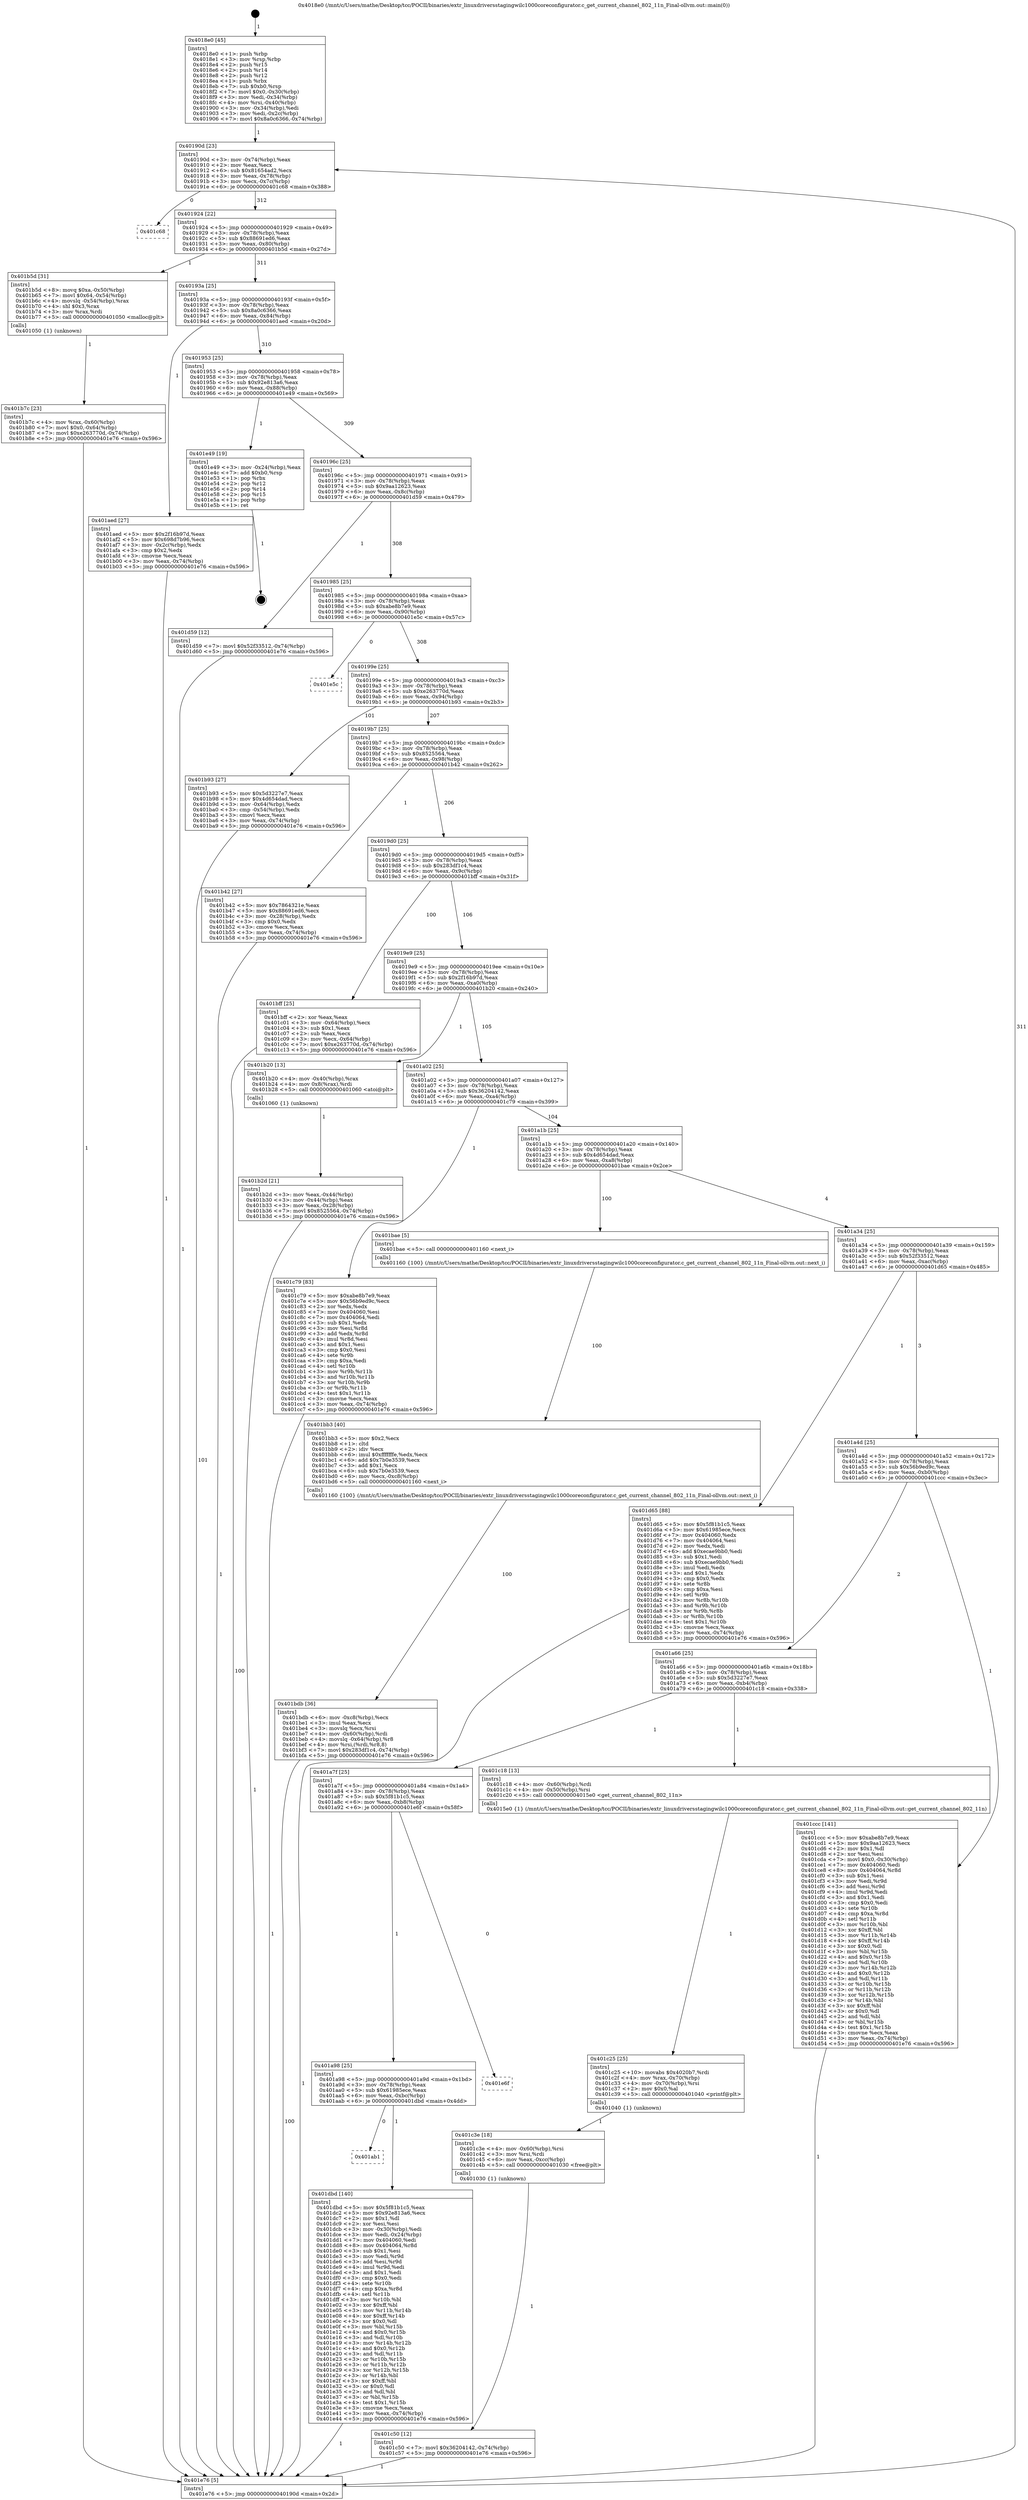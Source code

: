digraph "0x4018e0" {
  label = "0x4018e0 (/mnt/c/Users/mathe/Desktop/tcc/POCII/binaries/extr_linuxdriversstagingwilc1000coreconfigurator.c_get_current_channel_802_11n_Final-ollvm.out::main(0))"
  labelloc = "t"
  node[shape=record]

  Entry [label="",width=0.3,height=0.3,shape=circle,fillcolor=black,style=filled]
  "0x40190d" [label="{
     0x40190d [23]\l
     | [instrs]\l
     &nbsp;&nbsp;0x40190d \<+3\>: mov -0x74(%rbp),%eax\l
     &nbsp;&nbsp;0x401910 \<+2\>: mov %eax,%ecx\l
     &nbsp;&nbsp;0x401912 \<+6\>: sub $0x81654ad2,%ecx\l
     &nbsp;&nbsp;0x401918 \<+3\>: mov %eax,-0x78(%rbp)\l
     &nbsp;&nbsp;0x40191b \<+3\>: mov %ecx,-0x7c(%rbp)\l
     &nbsp;&nbsp;0x40191e \<+6\>: je 0000000000401c68 \<main+0x388\>\l
  }"]
  "0x401c68" [label="{
     0x401c68\l
  }", style=dashed]
  "0x401924" [label="{
     0x401924 [22]\l
     | [instrs]\l
     &nbsp;&nbsp;0x401924 \<+5\>: jmp 0000000000401929 \<main+0x49\>\l
     &nbsp;&nbsp;0x401929 \<+3\>: mov -0x78(%rbp),%eax\l
     &nbsp;&nbsp;0x40192c \<+5\>: sub $0x88691ed6,%eax\l
     &nbsp;&nbsp;0x401931 \<+3\>: mov %eax,-0x80(%rbp)\l
     &nbsp;&nbsp;0x401934 \<+6\>: je 0000000000401b5d \<main+0x27d\>\l
  }"]
  Exit [label="",width=0.3,height=0.3,shape=circle,fillcolor=black,style=filled,peripheries=2]
  "0x401b5d" [label="{
     0x401b5d [31]\l
     | [instrs]\l
     &nbsp;&nbsp;0x401b5d \<+8\>: movq $0xa,-0x50(%rbp)\l
     &nbsp;&nbsp;0x401b65 \<+7\>: movl $0x64,-0x54(%rbp)\l
     &nbsp;&nbsp;0x401b6c \<+4\>: movslq -0x54(%rbp),%rax\l
     &nbsp;&nbsp;0x401b70 \<+4\>: shl $0x3,%rax\l
     &nbsp;&nbsp;0x401b74 \<+3\>: mov %rax,%rdi\l
     &nbsp;&nbsp;0x401b77 \<+5\>: call 0000000000401050 \<malloc@plt\>\l
     | [calls]\l
     &nbsp;&nbsp;0x401050 \{1\} (unknown)\l
  }"]
  "0x40193a" [label="{
     0x40193a [25]\l
     | [instrs]\l
     &nbsp;&nbsp;0x40193a \<+5\>: jmp 000000000040193f \<main+0x5f\>\l
     &nbsp;&nbsp;0x40193f \<+3\>: mov -0x78(%rbp),%eax\l
     &nbsp;&nbsp;0x401942 \<+5\>: sub $0x8a0c6366,%eax\l
     &nbsp;&nbsp;0x401947 \<+6\>: mov %eax,-0x84(%rbp)\l
     &nbsp;&nbsp;0x40194d \<+6\>: je 0000000000401aed \<main+0x20d\>\l
  }"]
  "0x401ab1" [label="{
     0x401ab1\l
  }", style=dashed]
  "0x401aed" [label="{
     0x401aed [27]\l
     | [instrs]\l
     &nbsp;&nbsp;0x401aed \<+5\>: mov $0x2f16b97d,%eax\l
     &nbsp;&nbsp;0x401af2 \<+5\>: mov $0x698d7b96,%ecx\l
     &nbsp;&nbsp;0x401af7 \<+3\>: mov -0x2c(%rbp),%edx\l
     &nbsp;&nbsp;0x401afa \<+3\>: cmp $0x2,%edx\l
     &nbsp;&nbsp;0x401afd \<+3\>: cmovne %ecx,%eax\l
     &nbsp;&nbsp;0x401b00 \<+3\>: mov %eax,-0x74(%rbp)\l
     &nbsp;&nbsp;0x401b03 \<+5\>: jmp 0000000000401e76 \<main+0x596\>\l
  }"]
  "0x401953" [label="{
     0x401953 [25]\l
     | [instrs]\l
     &nbsp;&nbsp;0x401953 \<+5\>: jmp 0000000000401958 \<main+0x78\>\l
     &nbsp;&nbsp;0x401958 \<+3\>: mov -0x78(%rbp),%eax\l
     &nbsp;&nbsp;0x40195b \<+5\>: sub $0x92e813a6,%eax\l
     &nbsp;&nbsp;0x401960 \<+6\>: mov %eax,-0x88(%rbp)\l
     &nbsp;&nbsp;0x401966 \<+6\>: je 0000000000401e49 \<main+0x569\>\l
  }"]
  "0x401e76" [label="{
     0x401e76 [5]\l
     | [instrs]\l
     &nbsp;&nbsp;0x401e76 \<+5\>: jmp 000000000040190d \<main+0x2d\>\l
  }"]
  "0x4018e0" [label="{
     0x4018e0 [45]\l
     | [instrs]\l
     &nbsp;&nbsp;0x4018e0 \<+1\>: push %rbp\l
     &nbsp;&nbsp;0x4018e1 \<+3\>: mov %rsp,%rbp\l
     &nbsp;&nbsp;0x4018e4 \<+2\>: push %r15\l
     &nbsp;&nbsp;0x4018e6 \<+2\>: push %r14\l
     &nbsp;&nbsp;0x4018e8 \<+2\>: push %r12\l
     &nbsp;&nbsp;0x4018ea \<+1\>: push %rbx\l
     &nbsp;&nbsp;0x4018eb \<+7\>: sub $0xb0,%rsp\l
     &nbsp;&nbsp;0x4018f2 \<+7\>: movl $0x0,-0x30(%rbp)\l
     &nbsp;&nbsp;0x4018f9 \<+3\>: mov %edi,-0x34(%rbp)\l
     &nbsp;&nbsp;0x4018fc \<+4\>: mov %rsi,-0x40(%rbp)\l
     &nbsp;&nbsp;0x401900 \<+3\>: mov -0x34(%rbp),%edi\l
     &nbsp;&nbsp;0x401903 \<+3\>: mov %edi,-0x2c(%rbp)\l
     &nbsp;&nbsp;0x401906 \<+7\>: movl $0x8a0c6366,-0x74(%rbp)\l
  }"]
  "0x401dbd" [label="{
     0x401dbd [140]\l
     | [instrs]\l
     &nbsp;&nbsp;0x401dbd \<+5\>: mov $0x5f81b1c5,%eax\l
     &nbsp;&nbsp;0x401dc2 \<+5\>: mov $0x92e813a6,%ecx\l
     &nbsp;&nbsp;0x401dc7 \<+2\>: mov $0x1,%dl\l
     &nbsp;&nbsp;0x401dc9 \<+2\>: xor %esi,%esi\l
     &nbsp;&nbsp;0x401dcb \<+3\>: mov -0x30(%rbp),%edi\l
     &nbsp;&nbsp;0x401dce \<+3\>: mov %edi,-0x24(%rbp)\l
     &nbsp;&nbsp;0x401dd1 \<+7\>: mov 0x404060,%edi\l
     &nbsp;&nbsp;0x401dd8 \<+8\>: mov 0x404064,%r8d\l
     &nbsp;&nbsp;0x401de0 \<+3\>: sub $0x1,%esi\l
     &nbsp;&nbsp;0x401de3 \<+3\>: mov %edi,%r9d\l
     &nbsp;&nbsp;0x401de6 \<+3\>: add %esi,%r9d\l
     &nbsp;&nbsp;0x401de9 \<+4\>: imul %r9d,%edi\l
     &nbsp;&nbsp;0x401ded \<+3\>: and $0x1,%edi\l
     &nbsp;&nbsp;0x401df0 \<+3\>: cmp $0x0,%edi\l
     &nbsp;&nbsp;0x401df3 \<+4\>: sete %r10b\l
     &nbsp;&nbsp;0x401df7 \<+4\>: cmp $0xa,%r8d\l
     &nbsp;&nbsp;0x401dfb \<+4\>: setl %r11b\l
     &nbsp;&nbsp;0x401dff \<+3\>: mov %r10b,%bl\l
     &nbsp;&nbsp;0x401e02 \<+3\>: xor $0xff,%bl\l
     &nbsp;&nbsp;0x401e05 \<+3\>: mov %r11b,%r14b\l
     &nbsp;&nbsp;0x401e08 \<+4\>: xor $0xff,%r14b\l
     &nbsp;&nbsp;0x401e0c \<+3\>: xor $0x0,%dl\l
     &nbsp;&nbsp;0x401e0f \<+3\>: mov %bl,%r15b\l
     &nbsp;&nbsp;0x401e12 \<+4\>: and $0x0,%r15b\l
     &nbsp;&nbsp;0x401e16 \<+3\>: and %dl,%r10b\l
     &nbsp;&nbsp;0x401e19 \<+3\>: mov %r14b,%r12b\l
     &nbsp;&nbsp;0x401e1c \<+4\>: and $0x0,%r12b\l
     &nbsp;&nbsp;0x401e20 \<+3\>: and %dl,%r11b\l
     &nbsp;&nbsp;0x401e23 \<+3\>: or %r10b,%r15b\l
     &nbsp;&nbsp;0x401e26 \<+3\>: or %r11b,%r12b\l
     &nbsp;&nbsp;0x401e29 \<+3\>: xor %r12b,%r15b\l
     &nbsp;&nbsp;0x401e2c \<+3\>: or %r14b,%bl\l
     &nbsp;&nbsp;0x401e2f \<+3\>: xor $0xff,%bl\l
     &nbsp;&nbsp;0x401e32 \<+3\>: or $0x0,%dl\l
     &nbsp;&nbsp;0x401e35 \<+2\>: and %dl,%bl\l
     &nbsp;&nbsp;0x401e37 \<+3\>: or %bl,%r15b\l
     &nbsp;&nbsp;0x401e3a \<+4\>: test $0x1,%r15b\l
     &nbsp;&nbsp;0x401e3e \<+3\>: cmovne %ecx,%eax\l
     &nbsp;&nbsp;0x401e41 \<+3\>: mov %eax,-0x74(%rbp)\l
     &nbsp;&nbsp;0x401e44 \<+5\>: jmp 0000000000401e76 \<main+0x596\>\l
  }"]
  "0x401e49" [label="{
     0x401e49 [19]\l
     | [instrs]\l
     &nbsp;&nbsp;0x401e49 \<+3\>: mov -0x24(%rbp),%eax\l
     &nbsp;&nbsp;0x401e4c \<+7\>: add $0xb0,%rsp\l
     &nbsp;&nbsp;0x401e53 \<+1\>: pop %rbx\l
     &nbsp;&nbsp;0x401e54 \<+2\>: pop %r12\l
     &nbsp;&nbsp;0x401e56 \<+2\>: pop %r14\l
     &nbsp;&nbsp;0x401e58 \<+2\>: pop %r15\l
     &nbsp;&nbsp;0x401e5a \<+1\>: pop %rbp\l
     &nbsp;&nbsp;0x401e5b \<+1\>: ret\l
  }"]
  "0x40196c" [label="{
     0x40196c [25]\l
     | [instrs]\l
     &nbsp;&nbsp;0x40196c \<+5\>: jmp 0000000000401971 \<main+0x91\>\l
     &nbsp;&nbsp;0x401971 \<+3\>: mov -0x78(%rbp),%eax\l
     &nbsp;&nbsp;0x401974 \<+5\>: sub $0x9aa12623,%eax\l
     &nbsp;&nbsp;0x401979 \<+6\>: mov %eax,-0x8c(%rbp)\l
     &nbsp;&nbsp;0x40197f \<+6\>: je 0000000000401d59 \<main+0x479\>\l
  }"]
  "0x401a98" [label="{
     0x401a98 [25]\l
     | [instrs]\l
     &nbsp;&nbsp;0x401a98 \<+5\>: jmp 0000000000401a9d \<main+0x1bd\>\l
     &nbsp;&nbsp;0x401a9d \<+3\>: mov -0x78(%rbp),%eax\l
     &nbsp;&nbsp;0x401aa0 \<+5\>: sub $0x61985ece,%eax\l
     &nbsp;&nbsp;0x401aa5 \<+6\>: mov %eax,-0xbc(%rbp)\l
     &nbsp;&nbsp;0x401aab \<+6\>: je 0000000000401dbd \<main+0x4dd\>\l
  }"]
  "0x401d59" [label="{
     0x401d59 [12]\l
     | [instrs]\l
     &nbsp;&nbsp;0x401d59 \<+7\>: movl $0x52f33512,-0x74(%rbp)\l
     &nbsp;&nbsp;0x401d60 \<+5\>: jmp 0000000000401e76 \<main+0x596\>\l
  }"]
  "0x401985" [label="{
     0x401985 [25]\l
     | [instrs]\l
     &nbsp;&nbsp;0x401985 \<+5\>: jmp 000000000040198a \<main+0xaa\>\l
     &nbsp;&nbsp;0x40198a \<+3\>: mov -0x78(%rbp),%eax\l
     &nbsp;&nbsp;0x40198d \<+5\>: sub $0xabe8b7e9,%eax\l
     &nbsp;&nbsp;0x401992 \<+6\>: mov %eax,-0x90(%rbp)\l
     &nbsp;&nbsp;0x401998 \<+6\>: je 0000000000401e5c \<main+0x57c\>\l
  }"]
  "0x401e6f" [label="{
     0x401e6f\l
  }", style=dashed]
  "0x401e5c" [label="{
     0x401e5c\l
  }", style=dashed]
  "0x40199e" [label="{
     0x40199e [25]\l
     | [instrs]\l
     &nbsp;&nbsp;0x40199e \<+5\>: jmp 00000000004019a3 \<main+0xc3\>\l
     &nbsp;&nbsp;0x4019a3 \<+3\>: mov -0x78(%rbp),%eax\l
     &nbsp;&nbsp;0x4019a6 \<+5\>: sub $0xe263770d,%eax\l
     &nbsp;&nbsp;0x4019ab \<+6\>: mov %eax,-0x94(%rbp)\l
     &nbsp;&nbsp;0x4019b1 \<+6\>: je 0000000000401b93 \<main+0x2b3\>\l
  }"]
  "0x401c50" [label="{
     0x401c50 [12]\l
     | [instrs]\l
     &nbsp;&nbsp;0x401c50 \<+7\>: movl $0x36204142,-0x74(%rbp)\l
     &nbsp;&nbsp;0x401c57 \<+5\>: jmp 0000000000401e76 \<main+0x596\>\l
  }"]
  "0x401b93" [label="{
     0x401b93 [27]\l
     | [instrs]\l
     &nbsp;&nbsp;0x401b93 \<+5\>: mov $0x5d3227e7,%eax\l
     &nbsp;&nbsp;0x401b98 \<+5\>: mov $0x4d654dad,%ecx\l
     &nbsp;&nbsp;0x401b9d \<+3\>: mov -0x64(%rbp),%edx\l
     &nbsp;&nbsp;0x401ba0 \<+3\>: cmp -0x54(%rbp),%edx\l
     &nbsp;&nbsp;0x401ba3 \<+3\>: cmovl %ecx,%eax\l
     &nbsp;&nbsp;0x401ba6 \<+3\>: mov %eax,-0x74(%rbp)\l
     &nbsp;&nbsp;0x401ba9 \<+5\>: jmp 0000000000401e76 \<main+0x596\>\l
  }"]
  "0x4019b7" [label="{
     0x4019b7 [25]\l
     | [instrs]\l
     &nbsp;&nbsp;0x4019b7 \<+5\>: jmp 00000000004019bc \<main+0xdc\>\l
     &nbsp;&nbsp;0x4019bc \<+3\>: mov -0x78(%rbp),%eax\l
     &nbsp;&nbsp;0x4019bf \<+5\>: sub $0x8525564,%eax\l
     &nbsp;&nbsp;0x4019c4 \<+6\>: mov %eax,-0x98(%rbp)\l
     &nbsp;&nbsp;0x4019ca \<+6\>: je 0000000000401b42 \<main+0x262\>\l
  }"]
  "0x401c3e" [label="{
     0x401c3e [18]\l
     | [instrs]\l
     &nbsp;&nbsp;0x401c3e \<+4\>: mov -0x60(%rbp),%rsi\l
     &nbsp;&nbsp;0x401c42 \<+3\>: mov %rsi,%rdi\l
     &nbsp;&nbsp;0x401c45 \<+6\>: mov %eax,-0xcc(%rbp)\l
     &nbsp;&nbsp;0x401c4b \<+5\>: call 0000000000401030 \<free@plt\>\l
     | [calls]\l
     &nbsp;&nbsp;0x401030 \{1\} (unknown)\l
  }"]
  "0x401b42" [label="{
     0x401b42 [27]\l
     | [instrs]\l
     &nbsp;&nbsp;0x401b42 \<+5\>: mov $0x7864321e,%eax\l
     &nbsp;&nbsp;0x401b47 \<+5\>: mov $0x88691ed6,%ecx\l
     &nbsp;&nbsp;0x401b4c \<+3\>: mov -0x28(%rbp),%edx\l
     &nbsp;&nbsp;0x401b4f \<+3\>: cmp $0x0,%edx\l
     &nbsp;&nbsp;0x401b52 \<+3\>: cmove %ecx,%eax\l
     &nbsp;&nbsp;0x401b55 \<+3\>: mov %eax,-0x74(%rbp)\l
     &nbsp;&nbsp;0x401b58 \<+5\>: jmp 0000000000401e76 \<main+0x596\>\l
  }"]
  "0x4019d0" [label="{
     0x4019d0 [25]\l
     | [instrs]\l
     &nbsp;&nbsp;0x4019d0 \<+5\>: jmp 00000000004019d5 \<main+0xf5\>\l
     &nbsp;&nbsp;0x4019d5 \<+3\>: mov -0x78(%rbp),%eax\l
     &nbsp;&nbsp;0x4019d8 \<+5\>: sub $0x283df1c4,%eax\l
     &nbsp;&nbsp;0x4019dd \<+6\>: mov %eax,-0x9c(%rbp)\l
     &nbsp;&nbsp;0x4019e3 \<+6\>: je 0000000000401bff \<main+0x31f\>\l
  }"]
  "0x401c25" [label="{
     0x401c25 [25]\l
     | [instrs]\l
     &nbsp;&nbsp;0x401c25 \<+10\>: movabs $0x4020b7,%rdi\l
     &nbsp;&nbsp;0x401c2f \<+4\>: mov %rax,-0x70(%rbp)\l
     &nbsp;&nbsp;0x401c33 \<+4\>: mov -0x70(%rbp),%rsi\l
     &nbsp;&nbsp;0x401c37 \<+2\>: mov $0x0,%al\l
     &nbsp;&nbsp;0x401c39 \<+5\>: call 0000000000401040 \<printf@plt\>\l
     | [calls]\l
     &nbsp;&nbsp;0x401040 \{1\} (unknown)\l
  }"]
  "0x401bff" [label="{
     0x401bff [25]\l
     | [instrs]\l
     &nbsp;&nbsp;0x401bff \<+2\>: xor %eax,%eax\l
     &nbsp;&nbsp;0x401c01 \<+3\>: mov -0x64(%rbp),%ecx\l
     &nbsp;&nbsp;0x401c04 \<+3\>: sub $0x1,%eax\l
     &nbsp;&nbsp;0x401c07 \<+2\>: sub %eax,%ecx\l
     &nbsp;&nbsp;0x401c09 \<+3\>: mov %ecx,-0x64(%rbp)\l
     &nbsp;&nbsp;0x401c0c \<+7\>: movl $0xe263770d,-0x74(%rbp)\l
     &nbsp;&nbsp;0x401c13 \<+5\>: jmp 0000000000401e76 \<main+0x596\>\l
  }"]
  "0x4019e9" [label="{
     0x4019e9 [25]\l
     | [instrs]\l
     &nbsp;&nbsp;0x4019e9 \<+5\>: jmp 00000000004019ee \<main+0x10e\>\l
     &nbsp;&nbsp;0x4019ee \<+3\>: mov -0x78(%rbp),%eax\l
     &nbsp;&nbsp;0x4019f1 \<+5\>: sub $0x2f16b97d,%eax\l
     &nbsp;&nbsp;0x4019f6 \<+6\>: mov %eax,-0xa0(%rbp)\l
     &nbsp;&nbsp;0x4019fc \<+6\>: je 0000000000401b20 \<main+0x240\>\l
  }"]
  "0x401a7f" [label="{
     0x401a7f [25]\l
     | [instrs]\l
     &nbsp;&nbsp;0x401a7f \<+5\>: jmp 0000000000401a84 \<main+0x1a4\>\l
     &nbsp;&nbsp;0x401a84 \<+3\>: mov -0x78(%rbp),%eax\l
     &nbsp;&nbsp;0x401a87 \<+5\>: sub $0x5f81b1c5,%eax\l
     &nbsp;&nbsp;0x401a8c \<+6\>: mov %eax,-0xb8(%rbp)\l
     &nbsp;&nbsp;0x401a92 \<+6\>: je 0000000000401e6f \<main+0x58f\>\l
  }"]
  "0x401b20" [label="{
     0x401b20 [13]\l
     | [instrs]\l
     &nbsp;&nbsp;0x401b20 \<+4\>: mov -0x40(%rbp),%rax\l
     &nbsp;&nbsp;0x401b24 \<+4\>: mov 0x8(%rax),%rdi\l
     &nbsp;&nbsp;0x401b28 \<+5\>: call 0000000000401060 \<atoi@plt\>\l
     | [calls]\l
     &nbsp;&nbsp;0x401060 \{1\} (unknown)\l
  }"]
  "0x401a02" [label="{
     0x401a02 [25]\l
     | [instrs]\l
     &nbsp;&nbsp;0x401a02 \<+5\>: jmp 0000000000401a07 \<main+0x127\>\l
     &nbsp;&nbsp;0x401a07 \<+3\>: mov -0x78(%rbp),%eax\l
     &nbsp;&nbsp;0x401a0a \<+5\>: sub $0x36204142,%eax\l
     &nbsp;&nbsp;0x401a0f \<+6\>: mov %eax,-0xa4(%rbp)\l
     &nbsp;&nbsp;0x401a15 \<+6\>: je 0000000000401c79 \<main+0x399\>\l
  }"]
  "0x401b2d" [label="{
     0x401b2d [21]\l
     | [instrs]\l
     &nbsp;&nbsp;0x401b2d \<+3\>: mov %eax,-0x44(%rbp)\l
     &nbsp;&nbsp;0x401b30 \<+3\>: mov -0x44(%rbp),%eax\l
     &nbsp;&nbsp;0x401b33 \<+3\>: mov %eax,-0x28(%rbp)\l
     &nbsp;&nbsp;0x401b36 \<+7\>: movl $0x8525564,-0x74(%rbp)\l
     &nbsp;&nbsp;0x401b3d \<+5\>: jmp 0000000000401e76 \<main+0x596\>\l
  }"]
  "0x401b7c" [label="{
     0x401b7c [23]\l
     | [instrs]\l
     &nbsp;&nbsp;0x401b7c \<+4\>: mov %rax,-0x60(%rbp)\l
     &nbsp;&nbsp;0x401b80 \<+7\>: movl $0x0,-0x64(%rbp)\l
     &nbsp;&nbsp;0x401b87 \<+7\>: movl $0xe263770d,-0x74(%rbp)\l
     &nbsp;&nbsp;0x401b8e \<+5\>: jmp 0000000000401e76 \<main+0x596\>\l
  }"]
  "0x401c18" [label="{
     0x401c18 [13]\l
     | [instrs]\l
     &nbsp;&nbsp;0x401c18 \<+4\>: mov -0x60(%rbp),%rdi\l
     &nbsp;&nbsp;0x401c1c \<+4\>: mov -0x50(%rbp),%rsi\l
     &nbsp;&nbsp;0x401c20 \<+5\>: call 00000000004015e0 \<get_current_channel_802_11n\>\l
     | [calls]\l
     &nbsp;&nbsp;0x4015e0 \{1\} (/mnt/c/Users/mathe/Desktop/tcc/POCII/binaries/extr_linuxdriversstagingwilc1000coreconfigurator.c_get_current_channel_802_11n_Final-ollvm.out::get_current_channel_802_11n)\l
  }"]
  "0x401c79" [label="{
     0x401c79 [83]\l
     | [instrs]\l
     &nbsp;&nbsp;0x401c79 \<+5\>: mov $0xabe8b7e9,%eax\l
     &nbsp;&nbsp;0x401c7e \<+5\>: mov $0x56b9ed9c,%ecx\l
     &nbsp;&nbsp;0x401c83 \<+2\>: xor %edx,%edx\l
     &nbsp;&nbsp;0x401c85 \<+7\>: mov 0x404060,%esi\l
     &nbsp;&nbsp;0x401c8c \<+7\>: mov 0x404064,%edi\l
     &nbsp;&nbsp;0x401c93 \<+3\>: sub $0x1,%edx\l
     &nbsp;&nbsp;0x401c96 \<+3\>: mov %esi,%r8d\l
     &nbsp;&nbsp;0x401c99 \<+3\>: add %edx,%r8d\l
     &nbsp;&nbsp;0x401c9c \<+4\>: imul %r8d,%esi\l
     &nbsp;&nbsp;0x401ca0 \<+3\>: and $0x1,%esi\l
     &nbsp;&nbsp;0x401ca3 \<+3\>: cmp $0x0,%esi\l
     &nbsp;&nbsp;0x401ca6 \<+4\>: sete %r9b\l
     &nbsp;&nbsp;0x401caa \<+3\>: cmp $0xa,%edi\l
     &nbsp;&nbsp;0x401cad \<+4\>: setl %r10b\l
     &nbsp;&nbsp;0x401cb1 \<+3\>: mov %r9b,%r11b\l
     &nbsp;&nbsp;0x401cb4 \<+3\>: and %r10b,%r11b\l
     &nbsp;&nbsp;0x401cb7 \<+3\>: xor %r10b,%r9b\l
     &nbsp;&nbsp;0x401cba \<+3\>: or %r9b,%r11b\l
     &nbsp;&nbsp;0x401cbd \<+4\>: test $0x1,%r11b\l
     &nbsp;&nbsp;0x401cc1 \<+3\>: cmovne %ecx,%eax\l
     &nbsp;&nbsp;0x401cc4 \<+3\>: mov %eax,-0x74(%rbp)\l
     &nbsp;&nbsp;0x401cc7 \<+5\>: jmp 0000000000401e76 \<main+0x596\>\l
  }"]
  "0x401a1b" [label="{
     0x401a1b [25]\l
     | [instrs]\l
     &nbsp;&nbsp;0x401a1b \<+5\>: jmp 0000000000401a20 \<main+0x140\>\l
     &nbsp;&nbsp;0x401a20 \<+3\>: mov -0x78(%rbp),%eax\l
     &nbsp;&nbsp;0x401a23 \<+5\>: sub $0x4d654dad,%eax\l
     &nbsp;&nbsp;0x401a28 \<+6\>: mov %eax,-0xa8(%rbp)\l
     &nbsp;&nbsp;0x401a2e \<+6\>: je 0000000000401bae \<main+0x2ce\>\l
  }"]
  "0x401a66" [label="{
     0x401a66 [25]\l
     | [instrs]\l
     &nbsp;&nbsp;0x401a66 \<+5\>: jmp 0000000000401a6b \<main+0x18b\>\l
     &nbsp;&nbsp;0x401a6b \<+3\>: mov -0x78(%rbp),%eax\l
     &nbsp;&nbsp;0x401a6e \<+5\>: sub $0x5d3227e7,%eax\l
     &nbsp;&nbsp;0x401a73 \<+6\>: mov %eax,-0xb4(%rbp)\l
     &nbsp;&nbsp;0x401a79 \<+6\>: je 0000000000401c18 \<main+0x338\>\l
  }"]
  "0x401bae" [label="{
     0x401bae [5]\l
     | [instrs]\l
     &nbsp;&nbsp;0x401bae \<+5\>: call 0000000000401160 \<next_i\>\l
     | [calls]\l
     &nbsp;&nbsp;0x401160 \{100\} (/mnt/c/Users/mathe/Desktop/tcc/POCII/binaries/extr_linuxdriversstagingwilc1000coreconfigurator.c_get_current_channel_802_11n_Final-ollvm.out::next_i)\l
  }"]
  "0x401a34" [label="{
     0x401a34 [25]\l
     | [instrs]\l
     &nbsp;&nbsp;0x401a34 \<+5\>: jmp 0000000000401a39 \<main+0x159\>\l
     &nbsp;&nbsp;0x401a39 \<+3\>: mov -0x78(%rbp),%eax\l
     &nbsp;&nbsp;0x401a3c \<+5\>: sub $0x52f33512,%eax\l
     &nbsp;&nbsp;0x401a41 \<+6\>: mov %eax,-0xac(%rbp)\l
     &nbsp;&nbsp;0x401a47 \<+6\>: je 0000000000401d65 \<main+0x485\>\l
  }"]
  "0x401bb3" [label="{
     0x401bb3 [40]\l
     | [instrs]\l
     &nbsp;&nbsp;0x401bb3 \<+5\>: mov $0x2,%ecx\l
     &nbsp;&nbsp;0x401bb8 \<+1\>: cltd\l
     &nbsp;&nbsp;0x401bb9 \<+2\>: idiv %ecx\l
     &nbsp;&nbsp;0x401bbb \<+6\>: imul $0xfffffffe,%edx,%ecx\l
     &nbsp;&nbsp;0x401bc1 \<+6\>: add $0x7b0e3539,%ecx\l
     &nbsp;&nbsp;0x401bc7 \<+3\>: add $0x1,%ecx\l
     &nbsp;&nbsp;0x401bca \<+6\>: sub $0x7b0e3539,%ecx\l
     &nbsp;&nbsp;0x401bd0 \<+6\>: mov %ecx,-0xc8(%rbp)\l
     &nbsp;&nbsp;0x401bd6 \<+5\>: call 0000000000401160 \<next_i\>\l
     | [calls]\l
     &nbsp;&nbsp;0x401160 \{100\} (/mnt/c/Users/mathe/Desktop/tcc/POCII/binaries/extr_linuxdriversstagingwilc1000coreconfigurator.c_get_current_channel_802_11n_Final-ollvm.out::next_i)\l
  }"]
  "0x401bdb" [label="{
     0x401bdb [36]\l
     | [instrs]\l
     &nbsp;&nbsp;0x401bdb \<+6\>: mov -0xc8(%rbp),%ecx\l
     &nbsp;&nbsp;0x401be1 \<+3\>: imul %eax,%ecx\l
     &nbsp;&nbsp;0x401be4 \<+3\>: movslq %ecx,%rsi\l
     &nbsp;&nbsp;0x401be7 \<+4\>: mov -0x60(%rbp),%rdi\l
     &nbsp;&nbsp;0x401beb \<+4\>: movslq -0x64(%rbp),%r8\l
     &nbsp;&nbsp;0x401bef \<+4\>: mov %rsi,(%rdi,%r8,8)\l
     &nbsp;&nbsp;0x401bf3 \<+7\>: movl $0x283df1c4,-0x74(%rbp)\l
     &nbsp;&nbsp;0x401bfa \<+5\>: jmp 0000000000401e76 \<main+0x596\>\l
  }"]
  "0x401ccc" [label="{
     0x401ccc [141]\l
     | [instrs]\l
     &nbsp;&nbsp;0x401ccc \<+5\>: mov $0xabe8b7e9,%eax\l
     &nbsp;&nbsp;0x401cd1 \<+5\>: mov $0x9aa12623,%ecx\l
     &nbsp;&nbsp;0x401cd6 \<+2\>: mov $0x1,%dl\l
     &nbsp;&nbsp;0x401cd8 \<+2\>: xor %esi,%esi\l
     &nbsp;&nbsp;0x401cda \<+7\>: movl $0x0,-0x30(%rbp)\l
     &nbsp;&nbsp;0x401ce1 \<+7\>: mov 0x404060,%edi\l
     &nbsp;&nbsp;0x401ce8 \<+8\>: mov 0x404064,%r8d\l
     &nbsp;&nbsp;0x401cf0 \<+3\>: sub $0x1,%esi\l
     &nbsp;&nbsp;0x401cf3 \<+3\>: mov %edi,%r9d\l
     &nbsp;&nbsp;0x401cf6 \<+3\>: add %esi,%r9d\l
     &nbsp;&nbsp;0x401cf9 \<+4\>: imul %r9d,%edi\l
     &nbsp;&nbsp;0x401cfd \<+3\>: and $0x1,%edi\l
     &nbsp;&nbsp;0x401d00 \<+3\>: cmp $0x0,%edi\l
     &nbsp;&nbsp;0x401d03 \<+4\>: sete %r10b\l
     &nbsp;&nbsp;0x401d07 \<+4\>: cmp $0xa,%r8d\l
     &nbsp;&nbsp;0x401d0b \<+4\>: setl %r11b\l
     &nbsp;&nbsp;0x401d0f \<+3\>: mov %r10b,%bl\l
     &nbsp;&nbsp;0x401d12 \<+3\>: xor $0xff,%bl\l
     &nbsp;&nbsp;0x401d15 \<+3\>: mov %r11b,%r14b\l
     &nbsp;&nbsp;0x401d18 \<+4\>: xor $0xff,%r14b\l
     &nbsp;&nbsp;0x401d1c \<+3\>: xor $0x0,%dl\l
     &nbsp;&nbsp;0x401d1f \<+3\>: mov %bl,%r15b\l
     &nbsp;&nbsp;0x401d22 \<+4\>: and $0x0,%r15b\l
     &nbsp;&nbsp;0x401d26 \<+3\>: and %dl,%r10b\l
     &nbsp;&nbsp;0x401d29 \<+3\>: mov %r14b,%r12b\l
     &nbsp;&nbsp;0x401d2c \<+4\>: and $0x0,%r12b\l
     &nbsp;&nbsp;0x401d30 \<+3\>: and %dl,%r11b\l
     &nbsp;&nbsp;0x401d33 \<+3\>: or %r10b,%r15b\l
     &nbsp;&nbsp;0x401d36 \<+3\>: or %r11b,%r12b\l
     &nbsp;&nbsp;0x401d39 \<+3\>: xor %r12b,%r15b\l
     &nbsp;&nbsp;0x401d3c \<+3\>: or %r14b,%bl\l
     &nbsp;&nbsp;0x401d3f \<+3\>: xor $0xff,%bl\l
     &nbsp;&nbsp;0x401d42 \<+3\>: or $0x0,%dl\l
     &nbsp;&nbsp;0x401d45 \<+2\>: and %dl,%bl\l
     &nbsp;&nbsp;0x401d47 \<+3\>: or %bl,%r15b\l
     &nbsp;&nbsp;0x401d4a \<+4\>: test $0x1,%r15b\l
     &nbsp;&nbsp;0x401d4e \<+3\>: cmovne %ecx,%eax\l
     &nbsp;&nbsp;0x401d51 \<+3\>: mov %eax,-0x74(%rbp)\l
     &nbsp;&nbsp;0x401d54 \<+5\>: jmp 0000000000401e76 \<main+0x596\>\l
  }"]
  "0x401d65" [label="{
     0x401d65 [88]\l
     | [instrs]\l
     &nbsp;&nbsp;0x401d65 \<+5\>: mov $0x5f81b1c5,%eax\l
     &nbsp;&nbsp;0x401d6a \<+5\>: mov $0x61985ece,%ecx\l
     &nbsp;&nbsp;0x401d6f \<+7\>: mov 0x404060,%edx\l
     &nbsp;&nbsp;0x401d76 \<+7\>: mov 0x404064,%esi\l
     &nbsp;&nbsp;0x401d7d \<+2\>: mov %edx,%edi\l
     &nbsp;&nbsp;0x401d7f \<+6\>: add $0xecae9bb0,%edi\l
     &nbsp;&nbsp;0x401d85 \<+3\>: sub $0x1,%edi\l
     &nbsp;&nbsp;0x401d88 \<+6\>: sub $0xecae9bb0,%edi\l
     &nbsp;&nbsp;0x401d8e \<+3\>: imul %edi,%edx\l
     &nbsp;&nbsp;0x401d91 \<+3\>: and $0x1,%edx\l
     &nbsp;&nbsp;0x401d94 \<+3\>: cmp $0x0,%edx\l
     &nbsp;&nbsp;0x401d97 \<+4\>: sete %r8b\l
     &nbsp;&nbsp;0x401d9b \<+3\>: cmp $0xa,%esi\l
     &nbsp;&nbsp;0x401d9e \<+4\>: setl %r9b\l
     &nbsp;&nbsp;0x401da2 \<+3\>: mov %r8b,%r10b\l
     &nbsp;&nbsp;0x401da5 \<+3\>: and %r9b,%r10b\l
     &nbsp;&nbsp;0x401da8 \<+3\>: xor %r9b,%r8b\l
     &nbsp;&nbsp;0x401dab \<+3\>: or %r8b,%r10b\l
     &nbsp;&nbsp;0x401dae \<+4\>: test $0x1,%r10b\l
     &nbsp;&nbsp;0x401db2 \<+3\>: cmovne %ecx,%eax\l
     &nbsp;&nbsp;0x401db5 \<+3\>: mov %eax,-0x74(%rbp)\l
     &nbsp;&nbsp;0x401db8 \<+5\>: jmp 0000000000401e76 \<main+0x596\>\l
  }"]
  "0x401a4d" [label="{
     0x401a4d [25]\l
     | [instrs]\l
     &nbsp;&nbsp;0x401a4d \<+5\>: jmp 0000000000401a52 \<main+0x172\>\l
     &nbsp;&nbsp;0x401a52 \<+3\>: mov -0x78(%rbp),%eax\l
     &nbsp;&nbsp;0x401a55 \<+5\>: sub $0x56b9ed9c,%eax\l
     &nbsp;&nbsp;0x401a5a \<+6\>: mov %eax,-0xb0(%rbp)\l
     &nbsp;&nbsp;0x401a60 \<+6\>: je 0000000000401ccc \<main+0x3ec\>\l
  }"]
  Entry -> "0x4018e0" [label=" 1"]
  "0x40190d" -> "0x401c68" [label=" 0"]
  "0x40190d" -> "0x401924" [label=" 312"]
  "0x401e49" -> Exit [label=" 1"]
  "0x401924" -> "0x401b5d" [label=" 1"]
  "0x401924" -> "0x40193a" [label=" 311"]
  "0x401dbd" -> "0x401e76" [label=" 1"]
  "0x40193a" -> "0x401aed" [label=" 1"]
  "0x40193a" -> "0x401953" [label=" 310"]
  "0x401aed" -> "0x401e76" [label=" 1"]
  "0x4018e0" -> "0x40190d" [label=" 1"]
  "0x401e76" -> "0x40190d" [label=" 311"]
  "0x401a98" -> "0x401ab1" [label=" 0"]
  "0x401953" -> "0x401e49" [label=" 1"]
  "0x401953" -> "0x40196c" [label=" 309"]
  "0x401a98" -> "0x401dbd" [label=" 1"]
  "0x40196c" -> "0x401d59" [label=" 1"]
  "0x40196c" -> "0x401985" [label=" 308"]
  "0x401a7f" -> "0x401a98" [label=" 1"]
  "0x401985" -> "0x401e5c" [label=" 0"]
  "0x401985" -> "0x40199e" [label=" 308"]
  "0x401a7f" -> "0x401e6f" [label=" 0"]
  "0x40199e" -> "0x401b93" [label=" 101"]
  "0x40199e" -> "0x4019b7" [label=" 207"]
  "0x401d65" -> "0x401e76" [label=" 1"]
  "0x4019b7" -> "0x401b42" [label=" 1"]
  "0x4019b7" -> "0x4019d0" [label=" 206"]
  "0x401d59" -> "0x401e76" [label=" 1"]
  "0x4019d0" -> "0x401bff" [label=" 100"]
  "0x4019d0" -> "0x4019e9" [label=" 106"]
  "0x401ccc" -> "0x401e76" [label=" 1"]
  "0x4019e9" -> "0x401b20" [label=" 1"]
  "0x4019e9" -> "0x401a02" [label=" 105"]
  "0x401b20" -> "0x401b2d" [label=" 1"]
  "0x401b2d" -> "0x401e76" [label=" 1"]
  "0x401b42" -> "0x401e76" [label=" 1"]
  "0x401b5d" -> "0x401b7c" [label=" 1"]
  "0x401b7c" -> "0x401e76" [label=" 1"]
  "0x401b93" -> "0x401e76" [label=" 101"]
  "0x401c79" -> "0x401e76" [label=" 1"]
  "0x401a02" -> "0x401c79" [label=" 1"]
  "0x401a02" -> "0x401a1b" [label=" 104"]
  "0x401c50" -> "0x401e76" [label=" 1"]
  "0x401a1b" -> "0x401bae" [label=" 100"]
  "0x401a1b" -> "0x401a34" [label=" 4"]
  "0x401bae" -> "0x401bb3" [label=" 100"]
  "0x401bb3" -> "0x401bdb" [label=" 100"]
  "0x401bdb" -> "0x401e76" [label=" 100"]
  "0x401bff" -> "0x401e76" [label=" 100"]
  "0x401c25" -> "0x401c3e" [label=" 1"]
  "0x401a34" -> "0x401d65" [label=" 1"]
  "0x401a34" -> "0x401a4d" [label=" 3"]
  "0x401c18" -> "0x401c25" [label=" 1"]
  "0x401a4d" -> "0x401ccc" [label=" 1"]
  "0x401a4d" -> "0x401a66" [label=" 2"]
  "0x401c3e" -> "0x401c50" [label=" 1"]
  "0x401a66" -> "0x401c18" [label=" 1"]
  "0x401a66" -> "0x401a7f" [label=" 1"]
}
